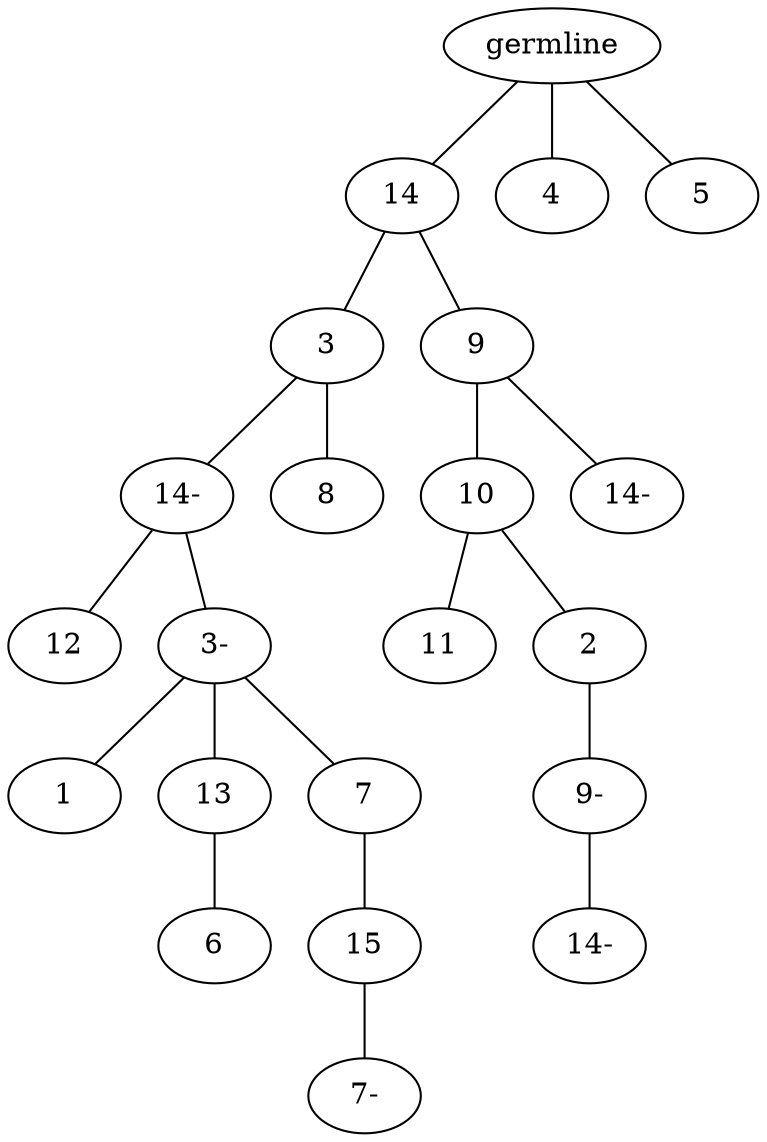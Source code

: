 graph tree {
    "140134302195040" [label="germline"];
    "140134302194176" [label="14"];
    "140134302191872" [label="3"];
    "140134302187232" [label="14-"];
    "140134302186176" [label="12"];
    "140134302185216" [label="3-"];
    "140134302190944" [label="1"];
    "140134302191472" [label="13"];
    "140134302189504" [label="6"];
    "140134302189024" [label="7"];
    "140134302170752" [label="15"];
    "140134302210704" [label="7-"];
    "140134302186272" [label="8"];
    "140134302195616" [label="9"];
    "140134302169072" [label="10"];
    "140134302194224" [label="11"];
    "140134302211616" [label="2"];
    "140134301696112" [label="9-"];
    "140134301696544" [label="14-"];
    "140134302211424" [label="14-"];
    "140134302192928" [label="4"];
    "140134302192736" [label="5"];
    "140134302195040" -- "140134302194176";
    "140134302195040" -- "140134302192928";
    "140134302195040" -- "140134302192736";
    "140134302194176" -- "140134302191872";
    "140134302194176" -- "140134302195616";
    "140134302191872" -- "140134302187232";
    "140134302191872" -- "140134302186272";
    "140134302187232" -- "140134302186176";
    "140134302187232" -- "140134302185216";
    "140134302185216" -- "140134302190944";
    "140134302185216" -- "140134302191472";
    "140134302185216" -- "140134302189024";
    "140134302191472" -- "140134302189504";
    "140134302189024" -- "140134302170752";
    "140134302170752" -- "140134302210704";
    "140134302195616" -- "140134302169072";
    "140134302195616" -- "140134302211424";
    "140134302169072" -- "140134302194224";
    "140134302169072" -- "140134302211616";
    "140134302211616" -- "140134301696112";
    "140134301696112" -- "140134301696544";
}
